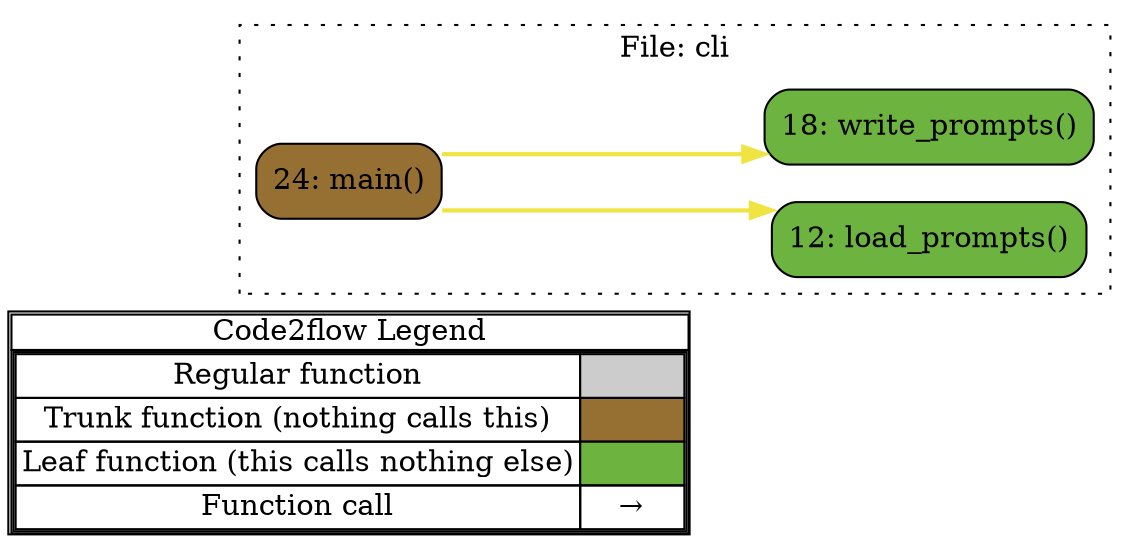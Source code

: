 digraph G {
concentrate=true;
splines="ortho";
rankdir="LR";
subgraph legend{
    rank = min;
    label = "legend";
    Legend [shape=none, margin=0, label = <
        <table cellspacing="0" cellpadding="0" border="1"><tr><td>Code2flow Legend</td></tr><tr><td>
        <table cellspacing="0">
        <tr><td>Regular function</td><td width="50px" bgcolor='#cccccc'></td></tr>
        <tr><td>Trunk function (nothing calls this)</td><td bgcolor='#966F33'></td></tr>
        <tr><td>Leaf function (this calls nothing else)</td><td bgcolor='#6db33f'></td></tr>
        <tr><td>Function call</td><td><font color='black'>&#8594;</font></td></tr>
        </table></td></tr></table>
        >];
}node_0317ca57 [label="12: load_prompts()" name="cli::load_prompts" shape="rect" style="rounded,filled" fillcolor="#6db33f" ];
node_25d2e244 [label="24: main()" name="cli::main" shape="rect" style="rounded,filled" fillcolor="#966F33" ];
node_8e8493d4 [label="18: write_prompts()" name="cli::write_prompts" shape="rect" style="rounded,filled" fillcolor="#6db33f" ];
node_25d2e244 -> node_0317ca57 [color="#F0E442" penwidth="2"];
node_25d2e244 -> node_8e8493d4 [color="#F0E442" penwidth="2"];
subgraph cluster_7e66ab9a {
    node_0317ca57 node_8e8493d4 node_25d2e244;
    label="File: cli";
    name="cli";
    style="filled";
    graph[style=dotted];
};
}
